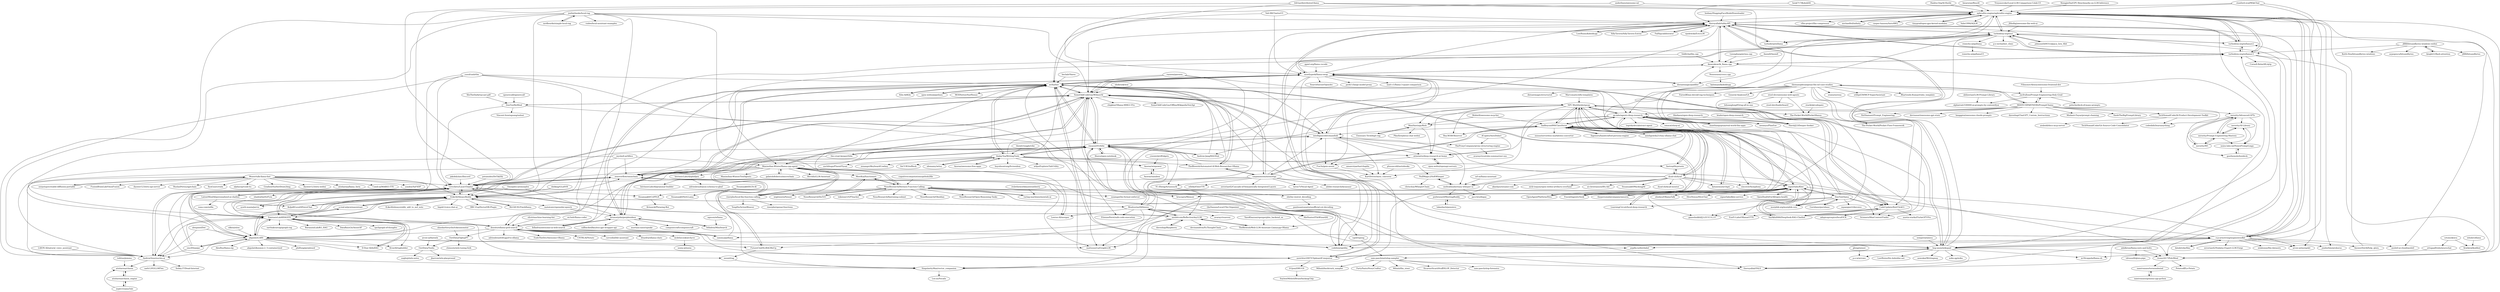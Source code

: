 digraph G {
"underlines/awesome-ml" -> "aphrodite-engine/aphrodite-engine" ["e"=1]
"underlines/awesome-ml" -> "av/harbor" ["e"=1]
"henk717/KoboldAI" -> "aphrodite-engine/aphrodite-engine" ["e"=1]
"henk717/KoboldAI" -> "theroyallab/tabbyAPI" ["e"=1]
"FilimonovAlexey/awesome-frontend-dev" -> "zacfrulloni/Prompt-Engineering-Holy-Grail" ["e"=1]
"shobrook/wut" -> "SomeOddCodeGuy/WilmerAI" ["e"=1]
"abilzerian/LLM-Prompt-Library" -> "alphatrait/100000-ai-prompts-by-contentifyai" ["e"=1]
"Haidra-Org/AI-Horde" -> "aphrodite-engine/aphrodite-engine" ["e"=1]
"serpotapov/stable-diffusion-portable" -> "Mozer/talk-llama-fast" ["e"=1]
"0ssamaak0/DLTA-AI" -> "0ssamaak0/SiriLLama"
"0ssamaak0/DLTA-AI" -> "0ssamaak0/CLIPPyX"
"johnsmith0031/alpaca_lora_4bit" -> "turboderp-org/exui" ["e"=1]
"dnhkng/GLaDOS" -> "ILikeAI/AlwaysReddy" ["e"=1]
"turboderp-org/exllamav2" -> "theroyallab/tabbyAPI" ["e"=1]
"turboderp-org/exllamav2" -> "aphrodite-engine/aphrodite-engine" ["e"=1]
"turboderp-org/exllamav2" -> "turboderp-org/exui" ["e"=1]
"turboderp-org/exllamav2" -> "turboderp-org/exllamav3" ["e"=1]
"LostRuins/koboldcpp" -> "theroyallab/tabbyAPI" ["e"=1]
"noamgat/lm-format-enforcer" -> "aphrodite-engine/aphrodite-engine" ["e"=1]
"kwaroran/RisuAI" -> "aphrodite-engine/aphrodite-engine" ["e"=1]
"SillyTavern/SillyTavern-Extras" -> "theroyallab/tabbyAPI" ["e"=1]
"turboderp/exllama" -> "theroyallab/tabbyAPI" ["e"=1]
"aphrodite-engine/aphrodite-engine" -> "theroyallab/tabbyAPI"
"aphrodite-engine/aphrodite-engine" -> "turboderp-org/exllamav2" ["e"=1]
"aphrodite-engine/aphrodite-engine" -> "e-p-armstrong/augmentoolkit"
"aphrodite-engine/aphrodite-engine" -> "turboderp-org/exui"
"aphrodite-engine/aphrodite-engine" -> "turboderp-org/exllamav3"
"aphrodite-engine/aphrodite-engine" -> "vllm-project/llm-compressor" ["e"=1]
"aphrodite-engine/aphrodite-engine" -> "itsme2417/PolyMind"
"aphrodite-engine/aphrodite-engine" -> "michaelfeil/infinity" ["e"=1]
"aphrodite-engine/aphrodite-engine" -> "axolotl-ai-cloud/axolotl" ["e"=1]
"aphrodite-engine/aphrodite-engine" -> "casper-hansen/AutoAWQ" ["e"=1]
"aphrodite-engine/aphrodite-engine" -> "arcee-ai/mergekit" ["e"=1]
"aphrodite-engine/aphrodite-engine" -> "turboderp/exllama" ["e"=1]
"aphrodite-engine/aphrodite-engine" -> "tinygrad/open-gpu-kernel-modules" ["e"=1]
"aphrodite-engine/aphrodite-engine" -> "jondurbin/airoboros" ["e"=1]
"aphrodite-engine/aphrodite-engine" -> "Vahe1994/AQLM" ["e"=1]
"databricks/lilac" -> "e-p-armstrong/augmentoolkit" ["e"=1]
"Troyanovsky/Local-LLM-Comparison-Colab-UI" -> "aphrodite-engine/aphrodite-engine" ["e"=1]
"alasdairforsythe/tokenmonster" -> "OoriData/OgbujiPT" ["e"=1]
"XiongjieDai/GPU-Benchmarks-on-LLM-Inference" -> "aphrodite-engine/aphrodite-engine" ["e"=1]
"MeetKai/functionary" -> "rizerphe/local-llm-function-calling" ["e"=1]
"MeetKai/functionary" -> "NousResearch/Hermes-Function-Calling" ["e"=1]
"jllllll/bitsandbytes-windows-webui" -> "Keith-Hon/bitsandbytes-windows"
"jllllll/bitsandbytes-windows-webui" -> "acpopescu/bitsandbytes"
"jllllll/bitsandbytes-windows-webui" -> "kingbri1/flash-attention" ["e"=1]
"jllllll/bitsandbytes-windows-webui" -> "jllllll/bitsandbytes"
"jllllll/bitsandbytes-windows-webui" -> "turboderp-org/exllamav3"
"bodaay/HuggingFaceModelDownloader" -> "theroyallab/tabbyAPI" ["e"=1]
"Woolverine94/biniou" -> "avarayr/suaveui"
"Woolverine94/biniou" -> "antibitcoin/ReflectionAnyLLM"
"Woolverine94/biniou" -> "SomeOddCodeGuy/WilmerAI"
"Woolverine94/biniou" -> "AIxHunter/FileWizardAI"
"Woolverine94/biniou" -> "ILikeAI/AlwaysReddy"
"Woolverine94/biniou" -> "lmg-anon/mikupad"
"Woolverine94/biniou" -> "Leeroo-AI/mergoo" ["e"=1]
"Woolverine94/biniou" -> "rmusser01/tldw"
"Woolverine94/biniou" -> "FutureClubNL/RAGMeUp" ["e"=1]
"Woolverine94/biniou" -> "EtiennePerot/safe-code-execution" ["e"=1]
"jakobdylanc/llmcord" -> "v2rockets/Loyal-Elephie" ["e"=1]
"nerority/AI-Library" -> "nerority/Prompt-Engineering-Mastery"
"nerority/AI-Library" -> "noizu-labs-ml/NoizuPromptLingo"
"cztomsik/ava" -> "ortegaalfredo/neurochat"
"cztomsik/ava" -> "firatkiral/kodibot"
"rizerphe/local-llm-function-calling" -> "MeetKai/functionary" ["e"=1]
"rizerphe/local-llm-function-calling" -> "rizerphe/openai-functions"
"rizerphe/local-llm-function-calling" -> "TengHu/ActionWeaver" ["e"=1]
"rizerphe/local-llm-function-calling" -> "Maximilian-Winter/llama-cpp-agent"
"the-crypt-keeper/tldw" -> "rmusser01/tldw"
"the-crypt-keeper/tldw" -> "zenoverflow/omnichain"
"neph1/LlamaTale" -> "atisharma/chasm_engine"
"neph1/LlamaTale" -> "atisharma/chasm"
"IntrinsicLabsAI/gbnfgen" -> "IntrinsicLabsAI/grammar-builder"
"IntrinsicLabsAI/gbnfgen" -> "adrienbrault/json-schema-to-gbnf"
"Nexesenex/croco.cpp" -> "kalomaze/koboldcpp"
"OoriData/OgbujiPT" -> "chimezie/mlx-tuning-fork"
"OoriData/OgbujiPT" -> "OoriData/Toolio"
"noizu-labs-ml/NoizuPromptLingo" -> "gusthemole/lexideck"
"atisharma/chasm_engine" -> "atisharma/chasm"
"atisharma/chasm_engine" -> "neph1/LlamaTale"
"atisharma/chasm" -> "atisharma/chasm_engine"
"Vali-98/ChatterUI" -> "theroyallab/tabbyAPI" ["e"=1]
"Vali-98/ChatterUI" -> "mostlygeek/llama-swap" ["e"=1]
"Vali-98/ChatterUI" -> "av/harbor" ["e"=1]
"a-real-ai/pywinassistant" -> "EpistasisLab/KRAGEN" ["e"=1]
"a-real-ai/pywinassistant" -> "ILikeAI/AlwaysReddy" ["e"=1]
"mrdbourke/simple-local-rag" -> "jonfairbanks/local-rag" ["e"=1]
"dezoito/ollama-grid-search" -> "drazdra/ollama-chats" ["e"=1]
"dezoito/ollama-grid-search" -> "adrienbrault/hf-gguf-to-ollama"
"dezoito/ollama-grid-search" -> "nickthecook/archyve"
"dezoito/ollama-grid-search" -> "e-p-armstrong/augmentoolkit"
"dezoito/ollama-grid-search" -> "EndoTheDev/Awesome-Ollama" ["e"=1]
"dezoito/ollama-grid-search" -> "CNTRLAI/Notate" ["e"=1]
"dezoito/ollama-grid-search" -> "v2rockets/Loyal-Elephie"
"dezoito/ollama-grid-search" -> "abgulati/LARS"
"dezoito/ollama-grid-search" -> "SomeOddCodeGuy/WilmerAI"
"dezoito/ollama-grid-search" -> "lmg-anon/mikupad"
"dezoito/ollama-grid-search" -> "curvedinf/dir-assistant"
"dezoito/ollama-grid-search" -> "aseichter2007/ClipboardConqueror"
"dezoito/ollama-grid-search" -> "sammcj/gollama" ["e"=1]
"dezoito/ollama-grid-search" -> "OoriData/OgbujiPT"
"dezoito/ollama-grid-search" -> "EpistasisLab/KRAGEN"
"tinygrad/open-gpu-kernel-modules" -> "aphrodite-engine/aphrodite-engine" ["e"=1]
"michaelfeil/infinity" -> "aphrodite-engine/aphrodite-engine" ["e"=1]
"LAION-AI/natural_voice_assistant" -> "AndrewVeee/nucleo-ai"
"stanford-oval/WikiChat" -> "e-p-armstrong/augmentoolkit" ["e"=1]
"stanford-oval/WikiChat" -> "aphrodite-engine/aphrodite-engine" ["e"=1]
"stanford-oval/WikiChat" -> "lmg-anon/mikupad" ["e"=1]
"stanford-oval/WikiChat" -> "v2rockets/Loyal-Elephie" ["e"=1]
"elicit/machine-learning-list" -> "dezoito/ollama-grid-search" ["e"=1]
"EpistasisLab/KRAGEN" -> "abgulati/LARS"
"EpistasisLab/KRAGEN" -> "D-Star-AI/dsRAG" ["e"=1]
"EpistasisLab/KRAGEN" -> "aseichter2007/ClipboardConqueror"
"EpistasisLab/KRAGEN" -> "ILikeAI/AlwaysReddy"
"EpistasisLab/KRAGEN" -> "BaranziniLab/KG_RAG" ["e"=1]
"EpistasisLab/KRAGEN" -> "a-real-ai/pywinassistant" ["e"=1]
"EpistasisLab/KRAGEN" -> "DataBassGit/AssistAF"
"EpistasisLab/KRAGEN" -> "v2rockets/Loyal-Elephie"
"EpistasisLab/KRAGEN" -> "zenoverflow/omnichain"
"EpistasisLab/KRAGEN" -> "AndrewVeee/nucleo-ai"
"EpistasisLab/KRAGEN" -> "spcl/graph-of-thoughts" ["e"=1]
"EpistasisLab/KRAGEN" -> "dezoito/ollama-grid-search"
"EpistasisLab/KRAGEN" -> "KruxAI/ragbuilder" ["e"=1]
"EpistasisLab/KRAGEN" -> "rmusser01/tldw"
"EpistasisLab/KRAGEN" -> "sarthakrastogi/graph-rag" ["e"=1]
"yusufcanb/tlm" -> "AndrewVeee/nucleo-ai" ["e"=1]
"yusufcanb/tlm" -> "aseichter2007/ClipboardConqueror" ["e"=1]
"yusufcanb/tlm" -> "dezoito/ollama-grid-search" ["e"=1]
"yusufcanb/tlm" -> "EpistasisLab/KRAGEN" ["e"=1]
"yusufcanb/tlm" -> "av/harbor" ["e"=1]
"yusufcanb/tlm" -> "v2rockets/Loyal-Elephie" ["e"=1]
"potamides/DeTikZify" -> "v2rockets/Loyal-Elephie" ["e"=1]
"XInTheDark/raycast-g4f" -> "DonTizi/ReMind" ["e"=1]
"jonfairbanks/local-rag" -> "AndrewVeee/nucleo-ai"
"jonfairbanks/local-rag" -> "SomeOddCodeGuy/WilmerAI"
"jonfairbanks/local-rag" -> "ILikeAI/AlwaysReddy"
"jonfairbanks/local-rag" -> "dezoito/ollama-grid-search"
"jonfairbanks/local-rag" -> "Leeroo-AI/mergoo" ["e"=1]
"jonfairbanks/local-rag" -> "vndee/local-assistant-examples" ["e"=1]
"jonfairbanks/local-rag" -> "EpistasisLab/KRAGEN"
"jonfairbanks/local-rag" -> "mrdbourke/simple-local-rag" ["e"=1]
"jonfairbanks/local-rag" -> "theroyallab/tabbyAPI"
"myshell-ai/AIlice" -> "Maximilian-Winter/llama-cpp-agent" ["e"=1]
"myshell-ai/AIlice" -> "ILikeAI/AlwaysReddy" ["e"=1]
"myshell-ai/AIlice" -> "zenoverflow/omnichain" ["e"=1]
"myshell-ai/AIlice" -> "abgulati/LARS" ["e"=1]
"KoljaB/LocalAIVoiceChat" -> "ILikeAI/AlwaysReddy" ["e"=1]
"emcf/thepipe" -> "abgulati/LARS" ["e"=1]
"emcf/thepipe" -> "AndrewVeee/nucleo-ai" ["e"=1]
"emcf/thepipe" -> "v2rockets/Loyal-Elephie" ["e"=1]
"emcf/thepipe" -> "EpistasisLab/KRAGEN" ["e"=1]
"alexpinel/Dot" -> "abgulati/LARS" ["e"=1]
"alexpinel/Dot" -> "AndrewVeee/nucleo-ai" ["e"=1]
"cognitivecomputations/github2file" -> "NousResearch/Hermes-Function-Calling" ["e"=1]
"e-p-armstrong/augmentoolkit" -> "aphrodite-engine/aphrodite-engine"
"e-p-armstrong/augmentoolkit" -> "argilla-io/distilabel" ["e"=1]
"e-p-armstrong/augmentoolkit" -> "arcee-ai/mergekit" ["e"=1]
"e-p-armstrong/augmentoolkit" -> "severian42/Vodalus-Expert-LLM-Forge"
"e-p-armstrong/augmentoolkit" -> "axolotl-ai-cloud/axolotl" ["e"=1]
"e-p-armstrong/augmentoolkit" -> "codelion/optillm" ["e"=1]
"e-p-armstrong/augmentoolkit" -> "mlabonne/llm-datasets" ["e"=1]
"e-p-armstrong/augmentoolkit" -> "databricks/lilac" ["e"=1]
"e-p-armstrong/augmentoolkit" -> "jondurbin/airoboros" ["e"=1]
"e-p-armstrong/augmentoolkit" -> "turboderp-org/exllamav2" ["e"=1]
"e-p-armstrong/augmentoolkit" -> "AnswerDotAI/fsdp_qlora" ["e"=1]
"e-p-armstrong/augmentoolkit" -> "v2rockets/Loyal-Elephie"
"e-p-armstrong/augmentoolkit" -> "dezoito/ollama-grid-search"
"e-p-armstrong/augmentoolkit" -> "lmg-anon/mikupad"
"e-p-armstrong/augmentoolkit" -> "theroyallab/tabbyAPI"
"thewh1teagle/vibe" -> "theJayTea/WritingTools" ["e"=1]
"semperai/amica" -> "lmg-anon/mikupad" ["e"=1]
"nickthecook/archyve" -> "nosia-ai/nosia"
"turboderp-org/exui" -> "theroyallab/tabbyAPI"
"turboderp-org/exui" -> "turboderp-org/exllamav3"
"turboderp-org/exui" -> "turboderp-org/exllamav2" ["e"=1]
"turboderp-org/exui" -> "brucepro/Memoir" ["e"=1]
"turboderp-org/exui" -> "aphrodite-engine/aphrodite-engine"
"turboderp-org/exui" -> "itsme2417/PolyMind"
"turboderp-org/exui" -> "aseichter2007/ClipboardConqueror"
"turboderp-org/exui" -> "johnsmith0031/alpaca_lora_4bit" ["e"=1]
"turboderp-org/exui" -> "p-e-w/chatbot_clinic" ["e"=1]
"turboderp-org/exui" -> "turboderp/exllama" ["e"=1]
"turboderp-org/exui" -> "remichu-ai/gallama"
"b4rtaz/distributed-llama" -> "distantmagic/paddler" ["e"=1]
"b4rtaz/distributed-llama" -> "aphrodite-engine/aphrodite-engine" ["e"=1]
"b4rtaz/distributed-llama" -> "mostlygeek/llama-swap" ["e"=1]
"b4rtaz/distributed-llama" -> "ILikeAI/AlwaysReddy" ["e"=1]
"beclab/Olares" -> "av/harbor" ["e"=1]
"lmg-anon/mikupad" -> "LostRuins/lite.koboldai.net" ["e"=1]
"lmg-anon/mikupad" -> "itsme2417/PolyMind"
"lmg-anon/mikupad" -> "theroyallab/tabbyAPI"
"lmg-anon/mikupad" -> "mostlygeek/llama-swap"
"lmg-anon/mikupad" -> "aseichter2007/ClipboardConqueror"
"lmg-anon/mikupad" -> "aomukai/Writingway"
"lmg-anon/mikupad" -> "miku-gg/miku" ["e"=1]
"lmg-anon/mikupad" -> "zenoverflow/omnichain"
"lmg-anon/mikupad" -> "m18coppola/llama.sh"
"lmg-anon/mikupad" -> "sam-paech/antislop-sampler"
"lmg-anon/mikupad" -> "turboderp-org/exui"
"lmg-anon/mikupad" -> "theroyallab/YALS"
"lmg-anon/mikupad" -> "aphrodite-engine/aphrodite-engine"
"lmg-anon/mikupad" -> "turboderp-org/exllamav3"
"lmg-anon/mikupad" -> "p-e-w/arrows"
"ex3ndr/llama-coder" -> "dezoito/ollama-grid-search" ["e"=1]
"Omniplex-ai/omniplex" -> "ILikeAI/AlwaysReddy" ["e"=1]
"Omniplex-ai/omniplex" -> "brunostjohn/perplexideez" ["e"=1]
"Omniplex-ai/omniplex" -> "EpistasisLab/KRAGEN" ["e"=1]
"turing-machines/mentals-ai" -> "NousResearch/Hermes-Function-Calling"
"EGjoni/DRUGS" -> "SoylentMithril/BrainHackingChip"
"lukasbach/pensieve" -> "psdwizzard/MeetingBuddy"
"McGill-NLP/webllama" -> "ILikeAI/AlwaysReddy" ["e"=1]
"foldl/chatllm.cpp" -> "ikawrakow/ik_llama.cpp" ["e"=1]
"foldl/chatllm.cpp" -> "Maximilian-Winter/llama-cpp-agent" ["e"=1]
"ILikeAI/AlwaysReddy" -> "v2rockets/Loyal-Elephie"
"ILikeAI/AlwaysReddy" -> "abgulati/LARS"
"ILikeAI/AlwaysReddy" -> "McGill-NLP/webllama" ["e"=1]
"ILikeAI/AlwaysReddy" -> "zenoverflow/omnichain"
"ILikeAI/AlwaysReddy" -> "KoljaB/LocalAIVoiceChat" ["e"=1]
"ILikeAI/AlwaysReddy" -> "ILikeAI/alwaysreddy_add_to_md_note"
"ILikeAI/AlwaysReddy" -> "EpistasisLab/KRAGEN"
"ILikeAI/AlwaysReddy" -> "synth-mania/jarvis"
"ILikeAI/AlwaysReddy" -> "Woolverine94/biniou"
"ILikeAI/AlwaysReddy" -> "a-real-ai/pywinassistant" ["e"=1]
"ILikeAI/AlwaysReddy" -> "turboderp-org/exui"
"ILikeAI/AlwaysReddy" -> "AndrewVeee/nucleo-ai"
"ILikeAI/AlwaysReddy" -> "bigsk1/voice-chat-ai" ["e"=1]
"ILikeAI/AlwaysReddy" -> "matatonic/openedai-speech" ["e"=1]
"ILikeAI/AlwaysReddy" -> "BBC-Esq/VectorDB-Plugin" ["e"=1]
"theroyallab/tabbyAPI" -> "turboderp-org/exui"
"theroyallab/tabbyAPI" -> "turboderp-org/exllamav2" ["e"=1]
"theroyallab/tabbyAPI" -> "aphrodite-engine/aphrodite-engine"
"theroyallab/tabbyAPI" -> "turboderp-org/exllamav3"
"theroyallab/tabbyAPI" -> "turboderp/exllama" ["e"=1]
"theroyallab/tabbyAPI" -> "theroyallab/YALS"
"theroyallab/tabbyAPI" -> "itsme2417/PolyMind"
"theroyallab/tabbyAPI" -> "lmg-anon/mikupad"
"theroyallab/tabbyAPI" -> "mostlygeek/llama-swap"
"theroyallab/tabbyAPI" -> "LostRuins/koboldcpp" ["e"=1]
"theroyallab/tabbyAPI" -> "SillyTavern/SillyTavern-Extras" ["e"=1]
"theroyallab/tabbyAPI" -> "FailSpy/abliterator" ["e"=1]
"theroyallab/tabbyAPI" -> "codelion/optillm" ["e"=1]
"theroyallab/tabbyAPI" -> "epolewski/EricLLM"
"theroyallab/tabbyAPI" -> "ikawrakow/ik_llama.cpp"
"vgel/repeng" -> "sam-paech/antislop-sampler" ["e"=1]
"felladrin/MiniSearch" -> "brunostjohn/perplexideez"
"kingbri1/flash-attention" -> "jllllll/bitsandbytes-windows-webui" ["e"=1]
"D-Star-AI/dsRAG" -> "EpistasisLab/KRAGEN" ["e"=1]
"AnswerDotAI/fsdp_qlora" -> "aphrodite-engine/aphrodite-engine" ["e"=1]
"aseichter2007/ClipboardConqueror" -> "lmg-anon/mikupad"
"aseichter2007/ClipboardConqueror" -> "turboderp-org/exui"
"aseichter2007/ClipboardConqueror" -> "EGjoni/DRUGS"
"galatolofederico/microchain" -> "Maximilian-Winter/llama-cpp-agent"
"nlkitai/nlux" -> "abgulati/LARS" ["e"=1]
"Mozer/talk-llama-fast" -> "FusionBrainLab/OmniFusion" ["e"=1]
"Mozer/talk-llama-fast" -> "daswer123/xtts-api-server" ["e"=1]
"Mozer/talk-llama-fast" -> "serpotapov/stable-diffusion-portable" ["e"=1]
"Mozer/talk-llama-fast" -> "AndrewVeee/nucleo-ai"
"Mozer/talk-llama-fast" -> "RuslanPeresy/gptchain"
"Mozer/talk-llama-fast" -> "ILikeAI/AlwaysReddy"
"Mozer/talk-llama-fast" -> "IlyaGusev/rulm" ["e"=1]
"Mozer/talk-llama-fast" -> "alphacep/vosk-tts" ["e"=1]
"Mozer/talk-llama-fast" -> "GradientSurfer/Draw2Img" ["e"=1]
"Mozer/talk-llama-fast" -> "v2rockets/Loyal-Elephie"
"Mozer/talk-llama-fast" -> "daswer123/xtts-webui" ["e"=1]
"Mozer/talk-llama-fast" -> "KoljaB/LocalAIVoiceChat" ["e"=1]
"Mozer/talk-llama-fast" -> "atisharma/llama_farm" ["e"=1]
"Mozer/talk-llama-fast" -> "Camb-ai/MARS5-TTS" ["e"=1]
"Mozer/talk-llama-fast" -> "yandex/YaFSDP" ["e"=1]
"AndrewVeee/nucleo-ai" -> "Sebby37/Dead-Internet" ["e"=1]
"AndrewVeee/nucleo-ai" -> "v2rockets/Loyal-Elephie"
"AndrewVeee/nucleo-ai" -> "atisharma/chasm"
"AndrewVeee/nucleo-ai" -> "nath1295/LLMFlex"
"matatonic/openedai-speech" -> "brunostjohn/perplexideez" ["e"=1]
"nerority/Advanced-GPTs" -> "nerority/Prompt-Engineering-Mastery"
"nerority/Advanced-GPTs" -> "nerority/M5"
"nerority/Advanced-GPTs" -> "nerority/AI-Library"
"nerority/Advanced-GPTs" -> "noizu-labs-ml/NoizuPromptLingo"
"nerority/Advanced-GPTs" -> "gusthemole/lexideck"
"nerority/Prompt-Engineering-Mastery" -> "nerority/AI-Library"
"nerority/Prompt-Engineering-Mastery" -> "nerority/Advanced-GPTs"
"nerority/Prompt-Engineering-Mastery" -> "nerority/M5"
"nerority/Prompt-Engineering-Mastery" -> "noizu-labs-ml/NoizuPromptLingo"
"adalkiran/llama-nuts-and-bolts" -> "tdrussell/qlora-pipe"
"adalkiran/llama-nuts-and-bolts" -> "itsme2417/PolyMind"
"distantmagic/paddler" -> "distantmagic/structured"
"distantmagic/paddler" -> "mostlygeek/llama-swap"
"distantmagic/paddler" -> "ikawrakow/ik_llama.cpp"
"SomeOddCodeGuy/WilmerAI" -> "zenoverflow/omnichain"
"SomeOddCodeGuy/WilmerAI" -> "SomeOddCodeGuy/OfflineWikipediaTextApi"
"SomeOddCodeGuy/WilmerAI" -> "intelligencedev/manifold"
"SomeOddCodeGuy/WilmerAI" -> "v2rockets/Loyal-Elephie"
"SomeOddCodeGuy/WilmerAI" -> "mostlygeek/llama-swap"
"SomeOddCodeGuy/WilmerAI" -> "av/harbor"
"SomeOddCodeGuy/WilmerAI" -> "Maximilian-Winter/llama-cpp-agent"
"SomeOddCodeGuy/WilmerAI" -> "Woolverine94/biniou"
"SomeOddCodeGuy/WilmerAI" -> "codelion/optillm" ["e"=1]
"SomeOddCodeGuy/WilmerAI" -> "DonTizi/ReMind"
"SomeOddCodeGuy/WilmerAI" -> "theroyallab/tabbyAPI"
"SomeOddCodeGuy/WilmerAI" -> "NPC-Worldwide/npcpy"
"SomeOddCodeGuy/WilmerAI" -> "rmusser01/tldw"
"SomeOddCodeGuy/WilmerAI" -> "lmg-anon/mikupad"
"SomeOddCodeGuy/WilmerAI" -> "chigkim/Ollama-MMLU-Pro"
"rmusser01/tldw" -> "the-crypt-keeper/tldw"
"rmusser01/tldw" -> "lfnovo/open-notebook" ["e"=1]
"rmusser01/tldw" -> "intelligencedev/manifold"
"rmusser01/tldw" -> "Andrew-Jang/RAGHub" ["e"=1]
"rmusser01/tldw" -> "TheBlewish/Web-LLM-Assistant-Llamacpp-Ollama"
"rmusser01/tldw" -> "theJayTea/WritingTools"
"rmusser01/tldw" -> "FutureClubNL/RAGMeUp" ["e"=1]
"rmusser01/tldw" -> "av/harbor"
"rmusser01/tldw" -> "SomeOddCodeGuy/WilmerAI"
"rmusser01/tldw" -> "brunostjohn/perplexideez"
"rmusser01/tldw" -> "matteoserva/GraphLLM"
"rmusser01/tldw" -> "AIxHunter/FileWizardAI"
"rmusser01/tldw" -> "TC-Zheng/ActuosusAI"
"rmusser01/tldw" -> "atineiatte/deep-research-at-home"
"rmusser01/tldw" -> "NullMagic2/SoftWhisper"
"nbonamy/witsy" -> "theJayTea/WritingTools" ["e"=1]
"LatentMindAI/perzonalized-ai-chatbot" -> "v2rockets/Loyal-Elephie"
"LatentMindAI/perzonalized-ai-chatbot" -> "vana-com/selfie"
"NousResearch/Hermes-Function-Calling" -> "NousResearch/Open-Reasoning-Tasks" ["e"=1]
"NousResearch/Hermes-Function-Calling" -> "MeetKai/functionary" ["e"=1]
"NousResearch/Hermes-Function-Calling" -> "Maximilian-Winter/llama-cpp-agent"
"NousResearch/Hermes-Function-Calling" -> "migtissera/Sensei"
"NousResearch/Hermes-Function-Calling" -> "brucepro/Memoir" ["e"=1]
"NousResearch/Hermes-Function-Calling" -> "arcee-ai/mergekit" ["e"=1]
"NousResearch/Hermes-Function-Calling" -> "argilla-io/distilabel" ["e"=1]
"NousResearch/Hermes-Function-Calling" -> "NousResearch/DisTrO" ["e"=1]
"NousResearch/Hermes-Function-Calling" -> "teknium1/GPTeacher" ["e"=1]
"NousResearch/Hermes-Function-Calling" -> "NousResearch/finetuning-subnet" ["e"=1]
"NousResearch/Hermes-Function-Calling" -> "NousResearch/Obsidian"
"NousResearch/Hermes-Function-Calling" -> "rizerphe/local-llm-function-calling"
"NousResearch/Hermes-Function-Calling" -> "turing-machines/mentals-ai"
"NousResearch/Hermes-Function-Calling" -> "vgel/repeng" ["e"=1]
"NousResearch/Hermes-Function-Calling" -> "noamgat/lm-format-enforcer" ["e"=1]
"arcee-ai/fastmlx" -> "OoriData/Toolio" ["e"=1]
"Maximilian-Winter/llama-cpp-agent" -> "galatolofederico/microchain"
"Maximilian-Winter/llama-cpp-agent" -> "Rivridis/LLM-Assistant"
"Maximilian-Winter/llama-cpp-agent" -> "AndrewVeee/nucleo-ai"
"Maximilian-Winter/llama-cpp-agent" -> "Maximilian-Winter/ToolAgents"
"Maximilian-Winter/llama-cpp-agent" -> "SomeOddCodeGuy/WilmerAI"
"Maximilian-Winter/llama-cpp-agent" -> "zenoverflow/omnichain"
"Maximilian-Winter/llama-cpp-agent" -> "itsme2417/PolyMind"
"Maximilian-Winter/llama-cpp-agent" -> "NousResearch/Hermes-Function-Calling"
"Maximilian-Winter/llama-cpp-agent" -> "v2rockets/Loyal-Elephie"
"Maximilian-Winter/llama-cpp-agent" -> "IntrinsicLabsAI/gbnfgen"
"Maximilian-Winter/llama-cpp-agent" -> "rizerphe/local-llm-function-calling"
"Maximilian-Winter/llama-cpp-agent" -> "MeetKai/functionary" ["e"=1]
"Maximilian-Winter/llama-cpp-agent" -> "Leeroo-AI/mergoo" ["e"=1]
"JShollaj/awesome-llm-web-ui" -> "turboderp-org/exui" ["e"=1]
"zenoverflow/omnichain" -> "SomeOddCodeGuy/WilmerAI"
"zenoverflow/omnichain" -> "v2rockets/Loyal-Elephie"
"zenoverflow/omnichain" -> "SingularityMan/vector_companion"
"zenoverflow/omnichain" -> "matteoserva/GraphLLM"
"ngxson/wllama" -> "felladrin/MiniSearch" ["e"=1]
"Axorax/nanabox" -> "Axorax/winpower"
"itsme2417/PolyMind" -> "Potatooff/Le-Potato"
"itsme2417/PolyMind" -> "namtranase/terminalmind"
"tolitius/jemma" -> "atisharma/chasm"
"ortegaalfredo/neurochat" -> "m18coppola/llama.sh"
"iohub/collama" -> "firatkiral/kodibot"
"gusthemole/lexideck" -> "noizu-labs-ml/NoizuPromptLingo"
"namtranase/gemma-cpp-python" -> "namtranase/terminalmind"
"shirley-wu/cot_decoding" -> "paulosantosneto/unofficial-cot-decoding"
"namtranase/terminalmind" -> "namtranase/gemma-cpp-python"
"Axorax/awesome-free-apps" -> "theJayTea/WritingTools" ["e"=1]
"0ssamaak0/CLIPPyX" -> "Krisseck/Phrasing-Bot"
"openrecall/openrecall" -> "DonTizi/ReMind" ["e"=1]
"MIATECHPARTNERS/PromptChains" -> "zacfrulloni/Prompt-Engineering-Holy-Grail"
"MIATECHPARTNERS/PromptChains" -> "themanojdesai/genai-llm-ml-case-studies"
"MIATECHPARTNERS/PromptChains" -> "nerority/Advanced-GPTs"
"MIATECHPARTNERS/PromptChains" -> "codedidit/learnanything"
"MIATECHPARTNERS/PromptChains" -> "NirDiamant/Prompt_Engineering" ["e"=1]
"MIATECHPARTNERS/PromptChains" -> "TechNomadCode/AI-Product-Development-Toolkit"
"MIATECHPARTNERS/PromptChains" -> "qx-labs/agents-deep-research"
"MIATECHPARTNERS/PromptChains" -> "langgptai/awesome-claude-prompts" ["e"=1]
"MIATECHPARTNERS/PromptChains" -> "daveshap/ChatGPT_Custom_Instructions" ["e"=1]
"MIATECHPARTNERS/PromptChains" -> "Mudasir-Fayaz/prompt-chaining"
"MIATECHPARTNERS/PromptChains" -> "0xeb/TheBigPromptLibrary" ["e"=1]
"MIATECHPARTNERS/PromptChains" -> "Andrew-Jang/RAGHub" ["e"=1]
"MIATECHPARTNERS/PromptChains" -> "devisasari/awesome-gpt-store" ["e"=1]
"lfnovo/open-notebook" -> "rmusser01/tldw" ["e"=1]
"felladrin/awesome-ai-web-search" -> "brunostjohn/perplexideez" ["e"=1]
"felladrin/awesome-ai-web-search" -> "av/harbor" ["e"=1]
"TC-Zheng/ActuosusAI" -> "shirley-wu/cot_decoding"
"daveshap/Raspberry" -> "antibitcoin/ReflectionAnyLLM" ["e"=1]
"NousResearch/DisTrO" -> "NousResearch/Hermes-Function-Calling" ["e"=1]
"iruletheworldmo/strawberry" -> "turing-machines/mentals-ai" ["e"=1]
"QiuYannnn/Local-File-Organizer" -> "AIxHunter/FileWizardAI" ["e"=1]
"Kiln-AI/Kiln" -> "av/harbor" ["e"=1]
"katanemo/archgw" -> "NPC-Worldwide/npcpy" ["e"=1]
"DonTizi/ReMind" -> "Vincent-liuwingsang/unlost" ["e"=1]
"DonTizi/ReMind" -> "v2rockets/Loyal-Elephie"
"DonTizi/ReMind" -> "AIxHunter/FileWizardAI"
"DonTizi/ReMind" -> "SomeOddCodeGuy/WilmerAI"
"raznem/parsera" -> "SomeOddCodeGuy/WilmerAI" ["e"=1]
"raznem/parsera" -> "av/harbor" ["e"=1]
"raznem/parsera" -> "rmusser01/tldw" ["e"=1]
"raznem/parsera" -> "qx-labs/agents-deep-research" ["e"=1]
"YassKhazzan/openperplex_backend_os" -> "TheBlewish/Web-LLM-Assistant-Llamacpp-Ollama" ["e"=1]
"av/harbor" -> "codelion/optillm" ["e"=1]
"av/harbor" -> "brunostjohn/perplexideez"
"av/harbor" -> "SomeOddCodeGuy/WilmerAI"
"av/harbor" -> "TheBlewish/Automated-AI-Web-Researcher-Ollama" ["e"=1]
"av/harbor" -> "mostlygeek/llama-swap"
"av/harbor" -> "OpenAgentPlatform/Dive" ["e"=1]
"av/harbor" -> "open-webui/pipelines" ["e"=1]
"av/harbor" -> "intelligencedev/manifold"
"av/harbor" -> "rmusser01/tldw"
"av/harbor" -> "MODSetter/SurfSense" ["e"=1]
"av/harbor" -> "Kiln-AI/Kiln" ["e"=1]
"av/harbor" -> "EtiennePerot/safe-code-execution" ["e"=1]
"av/harbor" -> "zenoverflow/omnichain"
"av/harbor" -> "theJayTea/WritingTools"
"av/harbor" -> "caspianmoon/memoripy"
"Gurubase/gurubase" -> "DonTizi/rlama" ["e"=1]
"brunostjohn/perplexideez" -> "felladrin/awesome-ai-web-search" ["e"=1]
"brunostjohn/perplexideez" -> "av/harbor"
"brunostjohn/perplexideez" -> "felladrin/MiniSearch"
"brunostjohn/perplexideez" -> "composecraft/composecraft" ["e"=1]
"brunostjohn/perplexideez" -> "callbacked/keyless-gpt-wrapper-api"
"brunostjohn/perplexideez" -> "murtaza-nasir/speakr" ["e"=1]
"brunostjohn/perplexideez" -> "mostlygeek/llama-swap"
"thepersonalaicompany/amurex" -> "signerlabs/Klee" ["e"=1]
"thepersonalaicompany/amurex" -> "av/harbor" ["e"=1]
"TheBlewish/Automated-AI-Web-Researcher-Ollama" -> "av/harbor" ["e"=1]
"TheBlewish/Automated-AI-Web-Researcher-Ollama" -> "rmusser01/tldw" ["e"=1]
"TheBlewish/Automated-AI-Web-Researcher-Ollama" -> "SomeOddCodeGuy/WilmerAI" ["e"=1]
"TheBlewish/Automated-AI-Web-Researcher-Ollama" -> "caspianmoon/memoripy" ["e"=1]
"zacfrulloni/Prompt-Engineering-Holy-Grail" -> "MIATECHPARTNERS/PromptChains"
"zacfrulloni/Prompt-Engineering-Holy-Grail" -> "peluche/deck-of-many-prompts"
"zacfrulloni/Prompt-Engineering-Holy-Grail" -> "alphatrait/100000-ai-prompts-by-contentifyai"
"v2rockets/Loyal-Elephie" -> "zenoverflow/omnichain"
"v2rockets/Loyal-Elephie" -> "abgulati/LARS"
"v2rockets/Loyal-Elephie" -> "SomeOddCodeGuy/WilmerAI"
"v2rockets/Loyal-Elephie" -> "synth-mania/jarvis"
"v2rockets/Loyal-Elephie" -> "ILikeAI/AlwaysReddy"
"v2rockets/Loyal-Elephie" -> "shadowfax92/Fyin"
"v2rockets/Loyal-Elephie" -> "AndrewVeee/nucleo-ai"
"v2rockets/Loyal-Elephie" -> "0ssamaak0/CLIPPyX"
"v2rockets/Loyal-Elephie" -> "SingularityMan/vector_companion"
"v2rockets/Loyal-Elephie" -> "antibitcoin/ReflectionAnyLLM"
"v2rockets/Loyal-Elephie" -> "LatentMindAI/perzonalized-ai-chatbot"
"SingularityMan/vector_companion" -> "Lex-au/Vocalis" ["e"=1]
"NPC-Worldwide/npcpy" -> "CodeUpdaterBot/ClickUi"
"NPC-Worldwide/npcpy" -> "katanemo/archgw" ["e"=1]
"NPC-Worldwide/npcpy" -> "ganeshnikhil/J.A.R.V.I.S.2.0"
"NPC-Worldwide/npcpy" -> "badboysm890/ClaraVerse"
"NPC-Worldwide/npcpy" -> "KartDriver/mira_converse"
"NPC-Worldwide/npcpy" -> "neoneye/PlanExe"
"NPC-Worldwide/npcpy" -> "sincover/Symphony" ["e"=1]
"NPC-Worldwide/npcpy" -> "The-Pocket-World/PocketManus"
"NPC-Worldwide/npcpy" -> "SingularityMan/vector_companion"
"NPC-Worldwide/npcpy" -> "qx-labs/agents-deep-research"
"NPC-Worldwide/npcpy" -> "Roy3838/Observer"
"NPC-Worldwide/npcpy" -> "Fus3n/gem-assist"
"NPC-Worldwide/npcpy" -> "MaxHastings/Kolo"
"NPC-Worldwide/npcpy" -> "atineiatte/deep-research-at-home"
"NPC-Worldwide/npcpy" -> "signerlabs/Klee"
"theJayTea/WritingTools" -> "rmusser01/tldw"
"theJayTea/WritingTools" -> "av/harbor"
"theJayTea/WritingTools" -> "huynhsontung/Screenbox" ["e"=1]
"theJayTea/WritingTools" -> "SomeOddCodeGuy/WilmerAI"
"theJayTea/WritingTools" -> "TheBlewish/Automated-AI-Web-Researcher-Ollama" ["e"=1]
"theJayTea/WritingTools" -> "codelion/optillm" ["e"=1]
"theJayTea/WritingTools" -> "w4po/ExplorerTabUtility" ["e"=1]
"theJayTea/WritingTools" -> "nbonamy/witsy" ["e"=1]
"theJayTea/WritingTools" -> "Axorax/awesome-free-apps" ["e"=1]
"theJayTea/WritingTools" -> "Axorax/winpower"
"theJayTea/WritingTools" -> "unchihugo/FluentFlyout" ["e"=1]
"theJayTea/WritingTools" -> "zenangst/KeyboardCowboy" ["e"=1]
"theJayTea/WritingTools" -> "fastrepl/hyprnote" ["e"=1]
"theJayTea/WritingTools" -> "mostlygeek/llama-swap"
"theJayTea/WritingTools" -> "0xCUB3/wBlock" ["e"=1]
"codelion/optillm" -> "av/harbor" ["e"=1]
"codelion/optillm" -> "e-p-armstrong/augmentoolkit" ["e"=1]
"sammcj/gollama" -> "av/harbor" ["e"=1]
"sammcj/gollama" -> "dezoito/ollama-grid-search" ["e"=1]
"ikawrakow/ik_llama.cpp" -> "mostlygeek/llama-swap"
"ikawrakow/ik_llama.cpp" -> "turboderp-org/exllamav3"
"ikawrakow/ik_llama.cpp" -> "Nexesenex/croco.cpp"
"ikawrakow/ik_llama.cpp" -> "theroyallab/YALS"
"ikawrakow/ik_llama.cpp" -> "theroyallab/tabbyAPI"
"TheBlewish/Web-LLM-Assistant-Llamacpp-Ollama" -> "antibitcoin/ReflectionAnyLLM"
"nrl-ai/llama-assistant" -> "mehtabmahir/easy-whisper-ui"
"NullMagic2/SoftWhisper" -> "mehtabmahir/easy-whisper-ui"
"NullMagic2/SoftWhisper" -> "chrischoy/WhisperChain" ["e"=1]
"psdwizzard/MeetingBuddy" -> "lukasbach/pensieve"
"Andrew-Jang/RAGHub" -> "rmusser01/tldw" ["e"=1]
"Andrew-Jang/RAGHub" -> "av/harbor" ["e"=1]
"FailSpy/abliterator" -> "theroyallab/tabbyAPI" ["e"=1]
"abgulati/LARS" -> "v2rockets/Loyal-Elephie"
"abgulati/LARS" -> "EpistasisLab/KRAGEN"
"abgulati/LARS" -> "ILikeAI/AlwaysReddy"
"abgulati/LARS" -> "neuml/rag"
"abgulati/LARS" -> "AndrewVeee/nucleo-ai"
"abgulati/LARS" -> "abgulati/kosmos-2_5-containerized"
"abgulati/LARS" -> "D-Star-AI/dsRAG" ["e"=1]
"abgulati/LARS" -> "emcf/thepipe" ["e"=1]
"abgulati/LARS" -> "zenoverflow/omnichain"
"abgulati/LARS" -> "philfung/perplexed"
"abgulati/LARS" -> "AlexBuz/llama-zip"
"abgulati/LARS" -> "KruxAI/ragbuilder" ["e"=1]
"abgulati/LARS" -> "rmusser01/tldw"
"abgulati/LARS" -> "FutureClubNL/RAGMeUp" ["e"=1]
"abgulati/LARS" -> "matteoserva/GraphLLM"
"neuml/rag" -> "SingularityMan/vector_companion"
"FutureClubNL/RAGMeUp" -> "neuml/rag" ["e"=1]
"FutureClubNL/RAGMeUp" -> "rmusser01/tldw" ["e"=1]
"jjleng/sensei" -> "p-e-w/arrows" ["e"=1]
"caspianmoon/memoripy" -> "v2rockets/Loyal-Elephie"
"caspianmoon/memoripy" -> "matteoserva/GraphLLM"
"caspianmoon/memoripy" -> "codelion/optillm" ["e"=1]
"caspianmoon/memoripy" -> "tarun7r/Vocal-Agent" ["e"=1]
"caspianmoon/memoripy" -> "adobe-research/dynasaur" ["e"=1]
"caspianmoon/memoripy" -> "edwko/OuteTTS" ["e"=1]
"caspianmoon/memoripy" -> "badboysm890/ClaraVerse"
"caspianmoon/memoripy" -> "TC-Zheng/ActuosusAI"
"caspianmoon/memoripy" -> "intelligencedev/manifold"
"caspianmoon/memoripy" -> "av/harbor"
"caspianmoon/memoripy" -> "severian42/Cascade-of-Semantically-Integrated-Layers"
"caspianmoon/memoripy" -> "TheBlewish/Automated-AI-Web-Researcher-Ollama" ["e"=1]
"creewick/uWidgets" -> "Axorax/winpower" ["e"=1]
"antibitcoin/ReflectionAnyLLM" -> "daveshap/Raspberry" ["e"=1]
"antibitcoin/ReflectionAnyLLM" -> "TheBlewish/Web-LLM-Assistant-Llamacpp-Ollama"
"antibitcoin/ReflectionAnyLLM" -> "SingularityMan/vector_companion"
"antibitcoin/ReflectionAnyLLM" -> "v2rockets/Loyal-Elephie"
"antibitcoin/ReflectionAnyLLM" -> "devinambron/PyThoughtChain"
"antibitcoin/ReflectionAnyLLM" -> "matteoserva/GraphLLM"
"antibitcoin/ReflectionAnyLLM" -> "Woolverine94/biniou"
"TheProxyCompany/proxy-structuring-engine" -> "avarayr/youtube-summarizer-oss"
"sam-paech/antislop-sampler" -> "theroyallab/YALS"
"sam-paech/antislop-sampler" -> "SicariusSicariiStuff/SLOP_Detector"
"sam-paech/antislop-sampler" -> "sam-paech/slop-forensics"
"sam-paech/antislop-sampler" -> "Mihaiii/backtrack_sampler"
"sam-paech/antislop-sampler" -> "FartyPants/StoryCrafter"
"sam-paech/antislop-sampler" -> "Mihaiii/llm_steer" ["e"=1]
"stacklok/codegate" -> "The-Pocket-World/PocketManus" ["e"=1]
"open-webui/pipelines" -> "av/harbor" ["e"=1]
"mostlygeek/llama-swap" -> "ikawrakow/ik_llama.cpp"
"mostlygeek/llama-swap" -> "lmg-anon/mikupad"
"mostlygeek/llama-swap" -> "SomeOddCodeGuy/WilmerAI"
"mostlygeek/llama-swap" -> "intelligencedev/manifold"
"mostlygeek/llama-swap" -> "av/harbor"
"mostlygeek/llama-swap" -> "theroyallab/tabbyAPI"
"mostlygeek/llama-swap" -> "SearchSavior/OpenArc" ["e"=1]
"mostlygeek/llama-swap" -> "distantmagic/paddler"
"mostlygeek/llama-swap" -> "theroyallab/YALS"
"mostlygeek/llama-swap" -> "aphrodite-engine/aphrodite-engine"
"mostlygeek/llama-swap" -> "perk11/large-model-proxy"
"mostlygeek/llama-swap" -> "matt-c1/llama-3-quant-comparison"
"mostlygeek/llama-swap" -> "brunostjohn/perplexideez"
"mostlygeek/llama-swap" -> "codelion/optillm" ["e"=1]
"mostlygeek/llama-swap" -> "antibitcoin/ReflectionAnyLLM"
"remichu-ai/gallama" -> "remichu-ai/gallamaUI"
"Lizonghang/prima.cpp" -> "ikawrakow/ik_llama.cpp" ["e"=1]
"Axorax/winpower" -> "Axorax/nanabox"
"OoriData/Toolio" -> "uogbuji/mlx-notes"
"OoriData/Toolio" -> "jbarrow/mlx-playground"
"nerority/M5" -> "nerority/Advanced-GPTs"
"nerority/M5" -> "nerority/Prompt-Engineering-Mastery"
"nerority/M5" -> "nerority/AI-Library"
"LearningCircuit/local-deep-research" -> "signerlabs/Klee" ["e"=1]
"OpenHealthForAll/open-health" -> "signerlabs/Klee" ["e"=1]
"CodeUpdaterBot/ClickUi" -> "NPC-Worldwide/npcpy"
"CodeUpdaterBot/ClickUi" -> "ExoFi-Labs/OllamaGTTS" ["e"=1]
"CodeUpdaterBot/ClickUi" -> "austin-starks/FinAnGPT-Pro" ["e"=1]
"CodeUpdaterBot/ClickUi" -> "SaiAkhil066/DeepSeek-RAG-Chatbot" ["e"=1]
"CodeUpdaterBot/ClickUi" -> "ganeshnikhil/J.A.R.V.I.S.2.0"
"CodeUpdaterBot/ClickUi" -> "badboysm890/ClaraVerse"
"CodeUpdaterBot/ClickUi" -> "Scionero/MaxContextFinder"
"CodeUpdaterBot/ClickUi" -> "adspiceprospice/localOCR"
"steel-dev/awesome-web-agents" -> "steel-dev/leaderboard"
"steel-dev/awesome-web-agents" -> "lehoanglong95/rag-all-in-one"
"steel-dev/awesome-web-agents" -> "The-Pocket-World/PocketManus"
"Fosowl/agenticSeek" -> "signerlabs/Klee" ["e"=1]
"fdarkaou/open-deep-research" -> "HarshJ23/Deeper-Seeker" ["e"=1]
"fastrepl/hyprnote" -> "badboysm890/ClaraVerse" ["e"=1]
"fastrepl/hyprnote" -> "dyad-sh/dyad" ["e"=1]
"SaiAkhil066/DeepSeek-RAG-Chatbot" -> "signerlabs/Klee" ["e"=1]
"SaiAkhil066/DeepSeek-RAG-Chatbot" -> "CodeUpdaterBot/ClickUi" ["e"=1]
"SaiAkhil066/DeepSeek-RAG-Chatbot" -> "badboysm890/ClaraVerse" ["e"=1]
"SaiAkhil066/DeepSeek-RAG-Chatbot" -> "qx-labs/agents-deep-research" ["e"=1]
"signerlabs/Klee" -> "badboysm890/ClaraVerse"
"signerlabs/Klee" -> "SaiAkhil066/DeepSeek-RAG-Chatbot" ["e"=1]
"signerlabs/Klee" -> "LearningCircuit/local-deep-research" ["e"=1]
"signerlabs/Klee" -> "NPC-Worldwide/npcpy"
"signerlabs/Klee" -> "Fosowl/agenticSeek" ["e"=1]
"signerlabs/Klee" -> "CodeUpdaterBot/ClickUi"
"signerlabs/Klee" -> "morphik-org/morphik-core" ["e"=1]
"signerlabs/Klee" -> "thepersonalaicompany/amurex" ["e"=1]
"signerlabs/Klee" -> "shinhyo/OllamaTalk" ["e"=1]
"signerlabs/Klee" -> "DonTizi/rlama"
"signerlabs/Klee" -> "HiveNexus/HiveChat" ["e"=1]
"signerlabs/Klee" -> "OpenAgentPlatform/Dive" ["e"=1]
"signerlabs/Klee" -> "signerlabs/klee-service"
"signerlabs/Klee" -> "OpenHealthForAll/open-health" ["e"=1]
"signerlabs/Klee" -> "ganeshnikhil/J.A.R.V.I.S.2.0"
"DonTizi/rlama" -> "Gurubase/gurubase" ["e"=1]
"DonTizi/rlama" -> "signerlabs/Klee"
"DonTizi/rlama" -> "Scionero/MaxContextFinder"
"DonTizi/rlama" -> "morphik-org/morphik-core" ["e"=1]
"DonTizi/rlama" -> "CodeUpdaterBot/ClickUi"
"DonTizi/rlama" -> "qx-labs/agents-deep-research"
"DonTizi/rlama" -> "NPC-Worldwide/npcpy"
"DonTizi/rlama" -> "LearningCircuit/local-deep-research" ["e"=1]
"DonTizi/rlama" -> "mpaepper/vibevoice"
"DonTizi/rlama" -> "sammcj/gollama" ["e"=1]
"Anemll/Anemll" -> "ikawrakow/ik_llama.cpp" ["e"=1]
"Emissary-Tech/legit-rag" -> "MaxHastings/Kolo" ["e"=1]
"fagenorn/handcrafted-persona-engine" -> "badboysm890/ClaraVerse" ["e"=1]
"btahir/open-deep-research" -> "HarshJ23/Deeper-Seeker" ["e"=1]
"themanojdesai/genai-llm-ml-case-studies" -> "MIATECHPARTNERS/PromptChains"
"themanojdesai/genai-llm-ml-case-studies" -> "NirDiamant/Prompt_Engineering" ["e"=1]
"themanojdesai/genai-llm-ml-case-studies" -> "morphik-org/morphik-core" ["e"=1]
"themanojdesai/genai-llm-ml-case-studies" -> "FareedKhan-dev/all-rag-techniques" ["e"=1]
"themanojdesai/genai-llm-ml-case-studies" -> "SaiAkhil066/DeepSeek-RAG-Chatbot" ["e"=1]
"themanojdesai/genai-llm-ml-case-studies" -> "qx-labs/agents-deep-research"
"themanojdesai/genai-llm-ml-case-studies" -> "manthanguptaa/real-world-llm-apps"
"themanojdesai/genai-llm-ml-case-studies" -> "General-Analysis/GA" ["e"=1]
"themanojdesai/genai-llm-ml-case-studies" -> "oraios/serena" ["e"=1]
"themanojdesai/genai-llm-ml-case-studies" -> "steel-dev/awesome-web-agents"
"themanojdesai/genai-llm-ml-case-studies" -> "CodeUpdaterBot/ClickUi"
"themanojdesai/genai-llm-ml-case-studies" -> "zacfrulloni/Prompt-Engineering-Holy-Grail"
"themanojdesai/genai-llm-ml-case-studies" -> "srbhptl39/MCP-SuperAssistant" ["e"=1]
"themanojdesai/genai-llm-ml-case-studies" -> "neoneye/PlanExe"
"themanojdesai/genai-llm-ml-case-studies" -> "Bhartendu-Kumar/rules_template" ["e"=1]
"plusuncold/autiobooks" -> "KartDriver/mira_converse"
"turboderp-org/exllamav3" -> "theroyallab/tabbyAPI"
"turboderp-org/exllamav3" -> "turboderp-org/exui"
"turboderp-org/exllamav3" -> "theroyallab/YALS"
"turboderp-org/exllamav3" -> "Cornell-RelaxML/qtip" ["e"=1]
"turboderp-org/exllamav3" -> "turboderp-org/exllamav2" ["e"=1]
"turboderp-org/exllamav3" -> "ikawrakow/ik_llama.cpp"
"turboderp-org/exllamav3" -> "aphrodite-engine/aphrodite-engine"
"turboderp-org/exllamav3" -> "itsme2417/PolyMind"
"Marvomatic/n8n-templates" -> "NPC-Worldwide/npcpy" ["e"=1]
"The-Pocket-World/PocketManus" -> "The-Pocket-World/Pocket-Flow-Framework" ["e"=1]
"badboysm890/ClaraVerse" -> "ExoFi-Labs/OllamaGTTS" ["e"=1]
"badboysm890/ClaraVerse" -> "signerlabs/Klee"
"badboysm890/ClaraVerse" -> "anishgowda21/tiny-ollama-chat"
"badboysm890/ClaraVerse" -> "NPC-Worldwide/npcpy"
"badboysm890/ClaraVerse" -> "fagenorn/handcrafted-persona-engine" ["e"=1]
"badboysm890/ClaraVerse" -> "OpenAgentPlatform/Dive" ["e"=1]
"badboysm890/ClaraVerse" -> "mehtabmahir/easy-whisper-ui"
"badboysm890/ClaraVerse" -> "qx-labs/agents-deep-research"
"badboysm890/ClaraVerse" -> "CodeUpdaterBot/ClickUi"
"badboysm890/ClaraVerse" -> "fastrepl/hyprnote" ["e"=1]
"badboysm890/ClaraVerse" -> "morphik-org/morphik-core" ["e"=1]
"badboysm890/ClaraVerse" -> "xxnuo/serverless-markdown-convertor" ["e"=1]
"badboysm890/ClaraVerse" -> "intelligencedev/manifold"
"badboysm890/ClaraVerse" -> "Roy3838/Observer"
"badboysm890/ClaraVerse" -> "caspianmoon/memoripy"
"dyad-sh/dyad" -> "mehtabmahir/easy-whisper-ui"
"dyad-sh/dyad" -> "qx-labs/agents-deep-research"
"dyad-sh/dyad" -> "dyad-sh/dyad-mentor"
"dyad-sh/dyad" -> "fastrepl/hyprnote" ["e"=1]
"dyad-sh/dyad" -> "intelligencedev/manifold"
"dyad-sh/dyad" -> "sincover/Symphony" ["e"=1]
"dyad-sh/dyad" -> "signerlabs/Klee"
"dyad-sh/dyad" -> "badboysm890/ClaraVerse"
"dyad-sh/dyad" -> "akashjss/sesame-csm" ["e"=1]
"dyad-sh/dyad" -> "SingularityMan/vector_companion"
"dyad-sh/dyad" -> "nick-tonjum/open-webui-artifacts-overhaul" ["e"=1]
"dyad-sh/dyad" -> "ai-christianson/RA.Aid" ["e"=1]
"dyad-sh/dyad" -> "katanemo/archgw" ["e"=1]
"dyad-sh/dyad" -> "0ssamaak0/MackingJAI"
"dyad-sh/dyad" -> "Fosowl/agenticSeek" ["e"=1]
"mehtabmahir/easy-whisper-ui" -> "NullMagic2/SoftWhisper"
"mehtabmahir/easy-whisper-ui" -> "jaco-bro/diajax"
"mehtabmahir/easy-whisper-ui" -> "psdwizzard/MeetingBuddy"
"dCaples/AutoDidact" -> "atineiatte/deep-research-at-home" ["e"=1]
"dCaples/AutoDidact" -> "TheProxyCompany/proxy-structuring-engine" ["e"=1]
"MobinX/awesome-mcp-list" -> "badboysm890/ClaraVerse" ["e"=1]
"MobinX/awesome-mcp-list" -> "MaxHastings/Kolo" ["e"=1]
"OpenAgentPlatform/Dive" -> "badboysm890/ClaraVerse" ["e"=1]
"OpenAgentPlatform/Dive" -> "av/harbor" ["e"=1]
"TechNomadCode/AI-Product-Development-Toolkit" -> "TechNomadCode/Git-Source-Code-Consolidator"
"TechNomadCode/AI-Product-Development-Toolkit" -> "arabold/docs-mcp-server"
"TechNomadCode/AI-Product-Development-Toolkit" -> "codedidit/learnanything"
"manthanguptaa/real-world-llm-apps" -> "qx-labs/agents-deep-research"
"amanvirparhar/chaplin" -> "KartDriver/mira_converse" ["e"=1]
"ggml-org/llama.vscode" -> "mostlygeek/llama-swap" ["e"=1]
"intelligencedev/manifold" -> "Fus3n/gem-assist"
"intelligencedev/manifold" -> "SomeOddCodeGuy/WilmerAI"
"intelligencedev/manifold" -> "KartDriver/mira_converse"
"intelligencedev/manifold" -> "mehtabmahir/easy-whisper-ui"
"intelligencedev/manifold" -> "atineiatte/deep-research-at-home"
"intelligencedev/manifold" -> "mostlygeek/llama-swap"
"intelligencedev/manifold" -> "TheProxyCompany/proxy-structuring-engine"
"intelligencedev/manifold" -> "rmusser01/tldw"
"intelligencedev/manifold" -> "zenoverflow/omnichain"
"open-webui/openapi-servers" -> "atineiatte/deep-research-at-home" ["e"=1]
"qx-labs/agents-deep-research" -> "neoneye/PlanExe"
"qx-labs/agents-deep-research" -> "manthanguptaa/real-world-llm-apps"
"qx-labs/agents-deep-research" -> "HarshJ23/Deeper-Seeker"
"qx-labs/agents-deep-research" -> "tegridydev/abstract-agent"
"qx-labs/agents-deep-research" -> "NPC-Worldwide/npcpy"
"qx-labs/agents-deep-research" -> "badboysm890/ClaraVerse"
"qx-labs/agents-deep-research" -> "Scionero/MaxContextFinder"
"qx-labs/agents-deep-research" -> "ratacat/slurp-ai" ["e"=1]
"qx-labs/agents-deep-research" -> "MaxHastings/Kolo"
"qx-labs/agents-deep-research" -> "dyad-sh/dyad"
"qx-labs/agents-deep-research" -> "atineiatte/deep-research-at-home"
"HarshJ23/Deeper-Seeker" -> "qx-labs/agents-deep-research"
"atineiatte/deep-research-at-home" -> "Fus3n/gem-assist"
"atineiatte/deep-research-at-home" -> "open-webui/openapi-servers" ["e"=1]
"Fus3n/gem-assist" -> "KartDriver/mira_converse"
"MaxHastings/Kolo" -> "PkmX/orpheus-chat-webui" ["e"=1]
"MaxHastings/Kolo" -> "atineiatte/deep-research-at-home"
"MaxHastings/Kolo" -> "Emissary-Tech/legit-rag" ["e"=1]
"underlines/awesome-ml" ["l"="42.669,-1.992", "c"=1097]
"aphrodite-engine/aphrodite-engine" ["l"="42.881,1.589"]
"av/harbor" ["l"="42.789,1.712"]
"henk717/KoboldAI" ["l"="42.828,-1.969", "c"=1097]
"theroyallab/tabbyAPI" ["l"="42.858,1.611"]
"FilimonovAlexey/awesome-frontend-dev" ["l"="-47.401,-27.657", "c"=97]
"zacfrulloni/Prompt-Engineering-Holy-Grail" ["l"="42.485,1.777"]
"shobrook/wut" ["l"="43.461,0.531", "c"=135]
"SomeOddCodeGuy/WilmerAI" ["l"="42.842,1.71"]
"abilzerian/LLM-Prompt-Library" ["l"="44.096,0.56", "c"=135]
"alphatrait/100000-ai-prompts-by-contentifyai" ["l"="42.457,1.743"]
"Haidra-Org/AI-Horde" ["l"="42.918,-2.01", "c"=1097]
"serpotapov/stable-diffusion-portable" ["l"="31.968,31.629", "c"=88]
"Mozer/talk-llama-fast" ["l"="42.988,1.76"]
"0ssamaak0/DLTA-AI" ["l"="43.113,1.62"]
"0ssamaak0/SiriLLama" ["l"="43.153,1.601"]
"0ssamaak0/CLIPPyX" ["l"="43.04,1.659"]
"johnsmith0031/alpaca_lora_4bit" ["l"="42.499,-1.956", "c"=1097]
"turboderp-org/exui" ["l"="42.902,1.601"]
"dnhkng/GLaDOS" ["l"="40.842,0.264", "c"=7]
"ILikeAI/AlwaysReddy" ["l"="42.932,1.72"]
"turboderp-org/exllamav2" ["l"="42.644,-2.028", "c"=1097]
"turboderp-org/exllamav3" ["l"="42.861,1.572"]
"LostRuins/koboldcpp" ["l"="42.745,-2", "c"=1097]
"noamgat/lm-format-enforcer" ["l"="40.908,0.76", "c"=7]
"kwaroran/RisuAI" ["l"="42.838,-1.946", "c"=1097]
"SillyTavern/SillyTavern-Extras" ["l"="42.847,-1.977", "c"=1097]
"turboderp/exllama" ["l"="42.603,-2.014", "c"=1097]
"e-p-armstrong/augmentoolkit" ["l"="42.925,1.633"]
"vllm-project/llm-compressor" ["l"="38.886,-0.359", "c"=39]
"itsme2417/PolyMind" ["l"="42.85,1.628"]
"michaelfeil/infinity" ["l"="41.178,0.853", "c"=7]
"axolotl-ai-cloud/axolotl" ["l"="38.697,-0.594", "c"=39]
"casper-hansen/AutoAWQ" ["l"="38.845,-0.427", "c"=39]
"arcee-ai/mergekit" ["l"="38.666,-0.539", "c"=39]
"tinygrad/open-gpu-kernel-modules" ["l"="39.042,-0.376", "c"=39]
"jondurbin/airoboros" ["l"="42.563,-2.031", "c"=1097]
"Vahe1994/AQLM" ["l"="38.819,-0.321", "c"=39]
"databricks/lilac" ["l"="38.546,-0.46", "c"=39]
"Troyanovsky/Local-LLM-Comparison-Colab-UI" ["l"="42.546,-2.091", "c"=1097]
"alasdairforsythe/tokenmonster" ["l"="37.959,-1.535", "c"=1218]
"OoriData/OgbujiPT" ["l"="43.066,1.674"]
"XiongjieDai/GPU-Benchmarks-on-LLM-Inference" ["l"="42.64,-1.941", "c"=1097]
"MeetKai/functionary" ["l"="40.871,0.814", "c"=7]
"rizerphe/local-llm-function-calling" ["l"="42.953,1.858"]
"NousResearch/Hermes-Function-Calling" ["l"="42.987,1.888"]
"jllllll/bitsandbytes-windows-webui" ["l"="42.864,1.462"]
"Keith-Hon/bitsandbytes-windows" ["l"="42.868,1.419"]
"acpopescu/bitsandbytes" ["l"="42.885,1.436"]
"kingbri1/flash-attention" ["l"="32.791,32.991", "c"=81]
"jllllll/bitsandbytes" ["l"="42.852,1.437"]
"bodaay/HuggingFaceModelDownloader" ["l"="-45.068,-33.197", "c"=53]
"Woolverine94/biniou" ["l"="42.879,1.708"]
"avarayr/suaveui" ["l"="42.947,1.696"]
"antibitcoin/ReflectionAnyLLM" ["l"="42.867,1.752"]
"AIxHunter/FileWizardAI" ["l"="42.841,1.689"]
"lmg-anon/mikupad" ["l"="42.884,1.623"]
"Leeroo-AI/mergoo" ["l"="38.401,-0.223", "c"=39]
"rmusser01/tldw" ["l"="42.813,1.737"]
"FutureClubNL/RAGMeUp" ["l"="41.375,0.546", "c"=7]
"EtiennePerot/safe-code-execution" ["l"="41.041,3.113", "c"=559]
"jakobdylanc/llmcord" ["l"="41.896,-0.218", "c"=7]
"v2rockets/Loyal-Elephie" ["l"="42.913,1.732"]
"nerority/AI-Library" ["l"="42.373,1.82"]
"nerority/Prompt-Engineering-Mastery" ["l"="42.359,1.81"]
"noizu-labs-ml/NoizuPromptLingo" ["l"="42.378,1.803"]
"cztomsik/ava" ["l"="42.804,1.363"]
"ortegaalfredo/neurochat" ["l"="42.82,1.428"]
"firatkiral/kodibot" ["l"="42.796,1.324"]
"rizerphe/openai-functions" ["l"="42.954,1.895"]
"TengHu/ActionWeaver" ["l"="-54.838,-12.643", "c"=252]
"Maximilian-Winter/llama-cpp-agent" ["l"="42.92,1.8"]
"the-crypt-keeper/tldw" ["l"="42.823,1.763"]
"zenoverflow/omnichain" ["l"="42.864,1.733"]
"neph1/LlamaTale" ["l"="42.937,1.937"]
"atisharma/chasm_engine" ["l"="42.933,1.916"]
"atisharma/chasm" ["l"="42.932,1.888"]
"IntrinsicLabsAI/gbnfgen" ["l"="43.006,1.842"]
"IntrinsicLabsAI/grammar-builder" ["l"="43.041,1.845"]
"adrienbrault/json-schema-to-gbnf" ["l"="43.038,1.865"]
"Nexesenex/croco.cpp" ["l"="42.793,1.521"]
"kalomaze/koboldcpp" ["l"="42.779,1.488"]
"chimezie/mlx-tuning-fork" ["l"="43.098,1.668"]
"OoriData/Toolio" ["l"="43.129,1.682"]
"gusthemole/lexideck" ["l"="42.385,1.786"]
"Vali-98/ChatterUI" ["l"="-51.726,9.476", "c"=19]
"mostlygeek/llama-swap" ["l"="42.811,1.652"]
"a-real-ai/pywinassistant" ["l"="41.164,0.462", "c"=7]
"EpistasisLab/KRAGEN" ["l"="42.912,1.706"]
"mrdbourke/simple-local-rag" ["l"="41.832,0.495", "c"=7]
"jonfairbanks/local-rag" ["l"="42.911,1.678"]
"dezoito/ollama-grid-search" ["l"="42.952,1.669"]
"drazdra/ollama-chats" ["l"="41.625,0.105", "c"=7]
"adrienbrault/hf-gguf-to-ollama" ["l"="42.993,1.652"]
"nickthecook/archyve" ["l"="43.028,1.686"]
"EndoTheDev/Awesome-Ollama" ["l"="41.728,0.016", "c"=7]
"CNTRLAI/Notate" ["l"="41.837,0.24", "c"=7]
"abgulati/LARS" ["l"="42.908,1.757"]
"curvedinf/dir-assistant" ["l"="43.015,1.623"]
"aseichter2007/ClipboardConqueror" ["l"="42.942,1.611"]
"sammcj/gollama" ["l"="41.734,0.143", "c"=7]
"LAION-AI/natural_voice_assistant" ["l"="43.041,1.797"]
"AndrewVeee/nucleo-ai" ["l"="42.949,1.767"]
"stanford-oval/WikiChat" ["l"="41.073,0.602", "c"=7]
"elicit/machine-learning-list" ["l"="41.285,0.495", "c"=7]
"D-Star-AI/dsRAG" ["l"="41.232,0.557", "c"=7]
"BaranziniLab/KG_RAG" ["l"="53.787,15.219", "c"=504]
"DataBassGit/AssistAF" ["l"="42.894,1.73"]
"spcl/graph-of-thoughts" ["l"="36.648,-2.245", "c"=797]
"KruxAI/ragbuilder" ["l"="41.314,0.488", "c"=7]
"sarthakrastogi/graph-rag" ["l"="41.524,0.812", "c"=7]
"yusufcanb/tlm" ["l"="12.415,-8.688", "c"=18]
"potamides/DeTikZify" ["l"="-4.551,21.867", "c"=276]
"XInTheDark/raycast-g4f" ["l"="25.901,-22.344", "c"=63]
"DonTizi/ReMind" ["l"="42.869,1.682"]
"vndee/local-assistant-examples" ["l"="41.965,0.77", "c"=7]
"myshell-ai/AIlice" ["l"="40.875,-3.716", "c"=146]
"KoljaB/LocalAIVoiceChat" ["l"="41.837,0.843", "c"=7]
"emcf/thepipe" ["l"="41.289,0.517", "c"=7]
"alexpinel/Dot" ["l"="41.156,0.5", "c"=7]
"cognitivecomputations/github2file" ["l"="41.313,0.544", "c"=7]
"argilla-io/distilabel" ["l"="38.597,-0.509", "c"=39]
"severian42/Vodalus-Expert-LLM-Forge" ["l"="42.977,1.593"]
"codelion/optillm" ["l"="41.161,0.425", "c"=7]
"mlabonne/llm-datasets" ["l"="41.195,0.654", "c"=7]
"AnswerDotAI/fsdp_qlora" ["l"="38.75,-0.407", "c"=39]
"thewh1teagle/vibe" ["l"="40.458,3.058", "c"=908]
"theJayTea/WritingTools" ["l"="42.777,1.679"]
"semperai/amica" ["l"="41.582,0.404", "c"=7]
"nosia-ai/nosia" ["l"="43.071,1.703"]
"brucepro/Memoir" ["l"="42.747,-2.135", "c"=1097]
"p-e-w/chatbot_clinic" ["l"="42.791,-2.17", "c"=1097]
"remichu-ai/gallama" ["l"="42.947,1.545"]
"b4rtaz/distributed-llama" ["l"="40.719,0.628", "c"=7]
"distantmagic/paddler" ["l"="42.773,1.596"]
"beclab/Olares" ["l"="12.381,-8.653", "c"=18]
"LostRuins/lite.koboldai.net" ["l"="42.898,-1.969", "c"=1097]
"aomukai/Writingway" ["l"="42.908,1.574"]
"miku-gg/miku" ["l"="42.827,-1.826", "c"=1097]
"m18coppola/llama.sh" ["l"="42.851,1.513"]
"sam-paech/antislop-sampler" ["l"="42.898,1.523"]
"theroyallab/YALS" ["l"="42.847,1.587"]
"p-e-w/arrows" ["l"="42.928,1.57"]
"ex3ndr/llama-coder" ["l"="41.218,0.193", "c"=7]
"Omniplex-ai/omniplex" ["l"="41.202,0.383", "c"=7]
"brunostjohn/perplexideez" ["l"="42.749,1.682"]
"turing-machines/mentals-ai" ["l"="43.014,1.922"]
"EGjoni/DRUGS" ["l"="43.007,1.549"]
"SoylentMithril/BrainHackingChip" ["l"="43.034,1.522"]
"lukasbach/pensieve" ["l"="42.731,1.929"]
"psdwizzard/MeetingBuddy" ["l"="42.739,1.903"]
"McGill-NLP/webllama" ["l"="41.048,0.486", "c"=7]
"foldl/chatllm.cpp" ["l"="40.589,0.815", "c"=7]
"ikawrakow/ik_llama.cpp" ["l"="42.818,1.589"]
"ILikeAI/alwaysreddy_add_to_md_note" ["l"="42.959,1.719"]
"synth-mania/jarvis" ["l"="42.954,1.74"]
"bigsk1/voice-chat-ai" ["l"="41.672,0.754", "c"=7]
"matatonic/openedai-speech" ["l"="38.659,1.629", "c"=54]
"BBC-Esq/VectorDB-Plugin" ["l"="27.802,-20.893", "c"=577]
"FailSpy/abliterator" ["l"="38.505,-0.199", "c"=39]
"epolewski/EricLLM" ["l"="42.845,1.542"]
"vgel/repeng" ["l"="37.864,-6.817", "c"=766]
"felladrin/MiniSearch" ["l"="42.698,1.674"]
"galatolofederico/microchain" ["l"="42.92,1.839"]
"nlkitai/nlux" ["l"="-11.73,-4.338", "c"=1250]
"FusionBrainLab/OmniFusion" ["l"="-44.116,26.352", "c"=551]
"daswer123/xtts-api-server" ["l"="38.779,1.664", "c"=54]
"RuslanPeresy/gptchain" ["l"="43.034,1.761"]
"IlyaGusev/rulm" ["l"="-44.168,26.077", "c"=551]
"alphacep/vosk-tts" ["l"="-44.167,25.956", "c"=551]
"GradientSurfer/Draw2Img" ["l"="-51.556,10.371", "c"=19]
"daswer123/xtts-webui" ["l"="38.786,1.684", "c"=54]
"atisharma/llama_farm" ["l"="42.575,-2.191", "c"=1097]
"Camb-ai/MARS5-TTS" ["l"="38.565,1.817", "c"=54]
"yandex/YaFSDP" ["l"="-44.26,26.124", "c"=551]
"Sebby37/Dead-Internet" ["l"="37.25,34.045", "c"=939]
"nath1295/LLMFlex" ["l"="43.001,1.8"]
"nerority/Advanced-GPTs" ["l"="42.396,1.805"]
"nerority/M5" ["l"="42.369,1.793"]
"adalkiran/llama-nuts-and-bolts" ["l"="42.773,1.548"]
"tdrussell/qlora-pipe" ["l"="42.736,1.511"]
"distantmagic/structured" ["l"="42.738,1.573"]
"SomeOddCodeGuy/OfflineWikipediaTextApi" ["l"="42.816,1.686"]
"intelligencedev/manifold" ["l"="42.772,1.752"]
"NPC-Worldwide/npcpy" ["l"="42.674,1.8"]
"chigkim/Ollama-MMLU-Pro" ["l"="42.84,1.667"]
"lfnovo/open-notebook" ["l"="41.368,0.194", "c"=7]
"Andrew-Jang/RAGHub" ["l"="41.381,0.465", "c"=7]
"TheBlewish/Web-LLM-Assistant-Llamacpp-Ollama" ["l"="42.848,1.788"]
"matteoserva/GraphLLM" ["l"="42.845,1.761"]
"TC-Zheng/ActuosusAI" ["l"="42.807,1.81"]
"atineiatte/deep-research-at-home" ["l"="42.706,1.76"]
"NullMagic2/SoftWhisper" ["l"="42.783,1.831"]
"nbonamy/witsy" ["l"="41.198,3.219", "c"=559]
"LatentMindAI/perzonalized-ai-chatbot" ["l"="42.98,1.715"]
"vana-com/selfie" ["l"="43.018,1.712"]
"NousResearch/Open-Reasoning-Tasks" ["l"="37.017,-0.398", "c"=126]
"migtissera/Sensei" ["l"="43.048,1.92"]
"NousResearch/DisTrO" ["l"="38.669,-0.176", "c"=39]
"teknium1/GPTeacher" ["l"="42.501,-2.047", "c"=1097]
"NousResearch/finetuning-subnet" ["l"="38.398,0.17", "c"=39]
"NousResearch/Obsidian" ["l"="42.991,1.946"]
"arcee-ai/fastmlx" ["l"="27.633,-21.008", "c"=577]
"Rivridis/LLM-Assistant" ["l"="42.899,1.852"]
"Maximilian-Winter/ToolAgents" ["l"="42.939,1.824"]
"JShollaj/awesome-llm-web-ui" ["l"="41.564,0.578", "c"=7]
"SingularityMan/vector_companion" ["l"="42.81,1.787"]
"ngxson/wllama" ["l"="40.532,1.016", "c"=7]
"Axorax/nanabox" ["l"="42.694,1.617"]
"Axorax/winpower" ["l"="42.718,1.633"]
"Potatooff/Le-Potato" ["l"="42.821,1.617"]
"namtranase/terminalmind" ["l"="42.825,1.569"]
"tolitius/jemma" ["l"="42.909,1.926"]
"iohub/collama" ["l"="42.789,1.29"]
"namtranase/gemma-cpp-python" ["l"="42.814,1.545"]
"shirley-wu/cot_decoding" ["l"="42.818,1.863"]
"paulosantosneto/unofficial-cot-decoding" ["l"="42.824,1.895"]
"Axorax/awesome-free-apps" ["l"="-49.684,9.418", "c"=59]
"Krisseck/Phrasing-Bot" ["l"="43.066,1.641"]
"openrecall/openrecall" ["l"="41.884,0.216", "c"=7]
"MIATECHPARTNERS/PromptChains" ["l"="42.494,1.812"]
"themanojdesai/genai-llm-ml-case-studies" ["l"="42.548,1.808"]
"codedidit/learnanything" ["l"="42.454,1.832"]
"NirDiamant/Prompt_Engineering" ["l"="41.156,0.305", "c"=7]
"TechNomadCode/AI-Product-Development-Toolkit" ["l"="42.441,1.856"]
"qx-labs/agents-deep-research" ["l"="42.63,1.801"]
"langgptai/awesome-claude-prompts" ["l"="44.09,0.61", "c"=135]
"daveshap/ChatGPT_Custom_Instructions" ["l"="40.746,0.828", "c"=7]
"Mudasir-Fayaz/prompt-chaining" ["l"="42.465,1.808"]
"0xeb/TheBigPromptLibrary" ["l"="44.132,0.556", "c"=135]
"devisasari/awesome-gpt-store" ["l"="44.105,0.65", "c"=135]
"felladrin/awesome-ai-web-search" ["l"="41.239,0.445", "c"=7]
"daveshap/Raspberry" ["l"="40.875,0.785", "c"=7]
"iruletheworldmo/strawberry" ["l"="41.136,0.428", "c"=7]
"QiuYannnn/Local-File-Organizer" ["l"="41.232,0.333", "c"=7]
"Kiln-AI/Kiln" ["l"="41.055,0.023", "c"=7]
"katanemo/archgw" ["l"="41.205,0.36", "c"=7]
"Vincent-liuwingsang/unlost" ["l"="41.847,0.428", "c"=7]
"raznem/parsera" ["l"="41.36,0.413", "c"=7]
"YassKhazzan/openperplex_backend_os" ["l"="41.361,0.458", "c"=7]
"TheBlewish/Automated-AI-Web-Researcher-Ollama" ["l"="41.204,0.167", "c"=7]
"OpenAgentPlatform/Dive" ["l"="41.235,3.193", "c"=559]
"open-webui/pipelines" ["l"="41.081,3.103", "c"=559]
"MODSetter/SurfSense" ["l"="41.317,0.054", "c"=7]
"caspianmoon/memoripy" ["l"="42.783,1.773"]
"Gurubase/gurubase" ["l"="45.578,-0.353", "c"=222]
"DonTizi/rlama" ["l"="42.63,1.863"]
"composecraft/composecraft" ["l"="12.398,-8.51", "c"=18]
"callbacked/keyless-gpt-wrapper-api" ["l"="42.719,1.659"]
"murtaza-nasir/speakr" ["l"="12.356,-8.384", "c"=18]
"thepersonalaicompany/amurex" ["l"="41.337,0.084", "c"=7]
"signerlabs/Klee" ["l"="42.668,1.852"]
"peluche/deck-of-many-prompts" ["l"="42.457,1.77"]
"shadowfax92/Fyin" ["l"="43.001,1.732"]
"Lex-au/Vocalis" ["l"="27.867,-21.097", "c"=577]
"CodeUpdaterBot/ClickUi" ["l"="42.636,1.828"]
"ganeshnikhil/J.A.R.V.I.S.2.0" ["l"="42.655,1.824"]
"badboysm890/ClaraVerse" ["l"="42.698,1.804"]
"KartDriver/mira_converse" ["l"="42.729,1.803"]
"neoneye/PlanExe" ["l"="42.604,1.788"]
"sincover/Symphony" ["l"="42.065,2.221", "c"=1083]
"The-Pocket-World/PocketManus" ["l"="42.58,1.849"]
"Roy3838/Observer" ["l"="42.679,1.825"]
"Fus3n/gem-assist" ["l"="42.722,1.776"]
"MaxHastings/Kolo" ["l"="42.65,1.761"]
"huynhsontung/Screenbox" ["l"="-49.728,9.377", "c"=59]
"w4po/ExplorerTabUtility" ["l"="-49.729,9.559", "c"=59]
"unchihugo/FluentFlyout" ["l"="-49.697,9.208", "c"=59]
"zenangst/KeyboardCowboy" ["l"="25.911,-22.594", "c"=63]
"fastrepl/hyprnote" ["l"="41.35,-0.044", "c"=7]
"0xCUB3/wBlock" ["l"="25.87,-22.535", "c"=63]
"nrl-ai/llama-assistant" ["l"="42.766,1.934"]
"mehtabmahir/easy-whisper-ui" ["l"="42.752,1.851"]
"chrischoy/WhisperChain" ["l"="45.608,-0.385", "c"=222]
"neuml/rag" ["l"="42.86,1.821"]
"abgulati/kosmos-2_5-containerized" ["l"="42.895,1.795"]
"philfung/perplexed" ["l"="42.946,1.793"]
"AlexBuz/llama-zip" ["l"="42.967,1.811"]
"jjleng/sensei" ["l"="41.425,0.489", "c"=7]
"tarun7r/Vocal-Agent" ["l"="27.897,-21.123", "c"=577]
"adobe-research/dynasaur" ["l"="51.502,26.43", "c"=490]
"edwko/OuteTTS" ["l"="38.5,1.841", "c"=54]
"severian42/Cascade-of-Semantically-Integrated-Layers" ["l"="42.752,1.783"]
"creewick/uWidgets" ["l"="-49.752,9.162", "c"=59]
"devinambron/PyThoughtChain" ["l"="42.877,1.781"]
"TheProxyCompany/proxy-structuring-engine" ["l"="42.767,1.812"]
"avarayr/youtube-summarizer-oss" ["l"="42.782,1.859"]
"SicariusSicariiStuff/SLOP_Detector" ["l"="42.894,1.487"]
"sam-paech/slop-forensics" ["l"="42.909,1.496"]
"Mihaiii/backtrack_sampler" ["l"="42.925,1.471"]
"FartyPants/StoryCrafter" ["l"="42.929,1.501"]
"Mihaiii/llm_steer" ["l"="37.813,-6.76", "c"=766]
"stacklok/codegate" ["l"="8.262,-11.636", "c"=285]
"SearchSavior/OpenArc" ["l"="64.018,-2.518", "c"=1153]
"perk11/large-model-proxy" ["l"="42.789,1.625"]
"matt-c1/llama-3-quant-comparison" ["l"="42.757,1.628"]
"remichu-ai/gallamaUI" ["l"="42.967,1.522"]
"Lizonghang/prima.cpp" ["l"="-5.527,19.856", "c"=564]
"uogbuji/mlx-notes" ["l"="43.153,1.698"]
"jbarrow/mlx-playground" ["l"="43.16,1.678"]
"LearningCircuit/local-deep-research" ["l"="41.34,0.043", "c"=7]
"OpenHealthForAll/open-health" ["l"="41.375,-0.075", "c"=7]
"ExoFi-Labs/OllamaGTTS" ["l"="27.907,-21.105", "c"=577]
"austin-starks/FinAnGPT-Pro" ["l"="-8.69,13.338", "c"=105]
"SaiAkhil066/DeepSeek-RAG-Chatbot" ["l"="41.406,0.233", "c"=7]
"Scionero/MaxContextFinder" ["l"="42.613,1.835"]
"adspiceprospice/localOCR" ["l"="42.6,1.869"]
"steel-dev/awesome-web-agents" ["l"="42.531,1.868"]
"steel-dev/leaderboard" ["l"="42.509,1.88"]
"lehoanglong95/rag-all-in-one" ["l"="42.504,1.905"]
"Fosowl/agenticSeek" ["l"="41.361,0.028", "c"=7]
"fdarkaou/open-deep-research" ["l"="41.423,0.054", "c"=7]
"HarshJ23/Deeper-Seeker" ["l"="42.589,1.811"]
"dyad-sh/dyad" ["l"="42.712,1.832"]
"morphik-org/morphik-core" ["l"="41.377,0.238", "c"=7]
"shinhyo/OllamaTalk" ["l"="41.028,1.579", "c"=7]
"HiveNexus/HiveChat" ["l"="45.599,-0.476", "c"=222]
"signerlabs/klee-service" ["l"="42.661,1.893"]
"mpaepper/vibevoice" ["l"="42.611,1.907"]
"Anemll/Anemll" ["l"="27.511,-21.038", "c"=577]
"Emissary-Tech/legit-rag" ["l"="41.466,0.496", "c"=7]
"fagenorn/handcrafted-persona-engine" ["l"="27.92,-21.082", "c"=577]
"btahir/open-deep-research" ["l"="41.286,0.048", "c"=7]
"FareedKhan-dev/all-rag-techniques" ["l"="41.323,0.386", "c"=7]
"manthanguptaa/real-world-llm-apps" ["l"="42.58,1.778"]
"General-Analysis/GA" ["l"="42.285,0.461", "c"=7]
"oraios/serena" ["l"="42.079,2.299", "c"=1083]
"srbhptl39/MCP-SuperAssistant" ["l"="42.015,2.263", "c"=1083]
"Bhartendu-Kumar/rules_template" ["l"="42.069,2.255", "c"=1083]
"plusuncold/autiobooks" ["l"="42.732,1.871"]
"Cornell-RelaxML/qtip" ["l"="38.833,-0.202", "c"=39]
"Marvomatic/n8n-templates" ["l"="41.618,-0.132", "c"=7]
"The-Pocket-World/Pocket-Flow-Framework" ["l"="42.26,0.488", "c"=7]
"anishgowda21/tiny-ollama-chat" ["l"="42.677,1.761"]
"xxnuo/serverless-markdown-convertor" ["l"="45.616,-0.408", "c"=222]
"dyad-sh/dyad-mentor" ["l"="42.705,1.871"]
"akashjss/sesame-csm" ["l"="27.82,-21.118", "c"=577]
"nick-tonjum/open-webui-artifacts-overhaul" ["l"="43.4,0.516", "c"=135]
"ai-christianson/RA.Aid" ["l"="41.248,0.001", "c"=7]
"0ssamaak0/MackingJAI" ["l"="42.699,1.896"]
"jaco-bro/diajax" ["l"="42.762,1.883"]
"dCaples/AutoDidact" ["l"="37.252,-0.621", "c"=126]
"MobinX/awesome-mcp-list" ["l"="45.677,-0.373", "c"=222]
"TechNomadCode/Git-Source-Code-Consolidator" ["l"="42.434,1.88"]
"arabold/docs-mcp-server" ["l"="42.41,1.879"]
"amanvirparhar/chaplin" ["l"="40.602,5.037", "c"=1285]
"ggml-org/llama.vscode" ["l"="-13.041,-9.968", "c"=21]
"open-webui/openapi-servers" ["l"="41.09,3.083", "c"=559]
"tegridydev/abstract-agent" ["l"="42.617,1.77"]
"ratacat/slurp-ai" ["l"="42.114,2.232", "c"=1083]
"PkmX/orpheus-chat-webui" ["l"="27.839,-21.125", "c"=577]
}